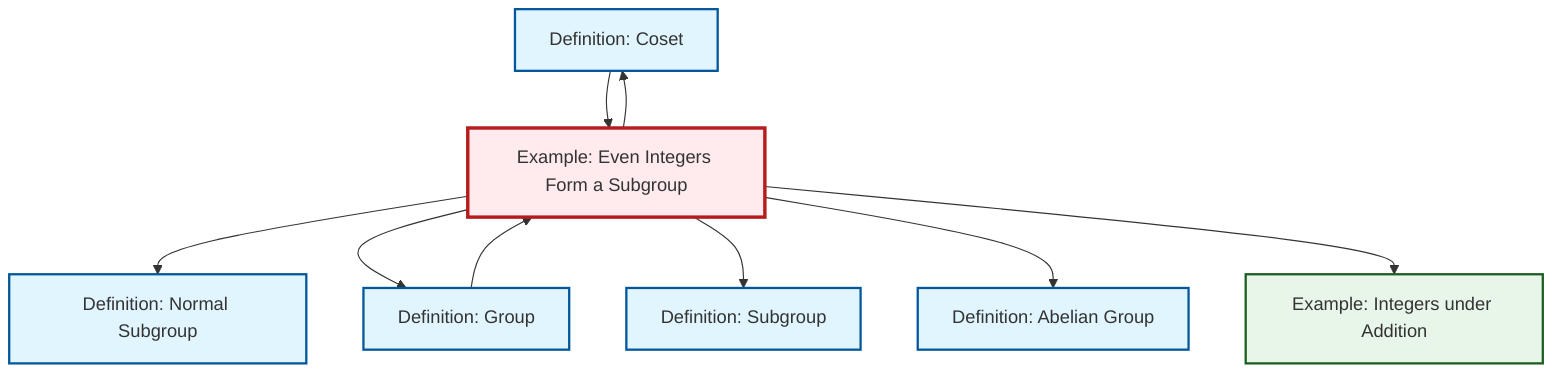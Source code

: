 graph TD
    classDef definition fill:#e1f5fe,stroke:#01579b,stroke-width:2px
    classDef theorem fill:#f3e5f5,stroke:#4a148c,stroke-width:2px
    classDef axiom fill:#fff3e0,stroke:#e65100,stroke-width:2px
    classDef example fill:#e8f5e9,stroke:#1b5e20,stroke-width:2px
    classDef current fill:#ffebee,stroke:#b71c1c,stroke-width:3px
    def-abelian-group["Definition: Abelian Group"]:::definition
    ex-integers-addition["Example: Integers under Addition"]:::example
    def-coset["Definition: Coset"]:::definition
    def-normal-subgroup["Definition: Normal Subgroup"]:::definition
    ex-even-integers-subgroup["Example: Even Integers Form a Subgroup"]:::example
    def-group["Definition: Group"]:::definition
    def-subgroup["Definition: Subgroup"]:::definition
    def-group --> ex-even-integers-subgroup
    ex-even-integers-subgroup --> def-normal-subgroup
    ex-even-integers-subgroup --> def-group
    ex-even-integers-subgroup --> def-subgroup
    def-coset --> ex-even-integers-subgroup
    ex-even-integers-subgroup --> def-coset
    ex-even-integers-subgroup --> def-abelian-group
    ex-even-integers-subgroup --> ex-integers-addition
    class ex-even-integers-subgroup current
